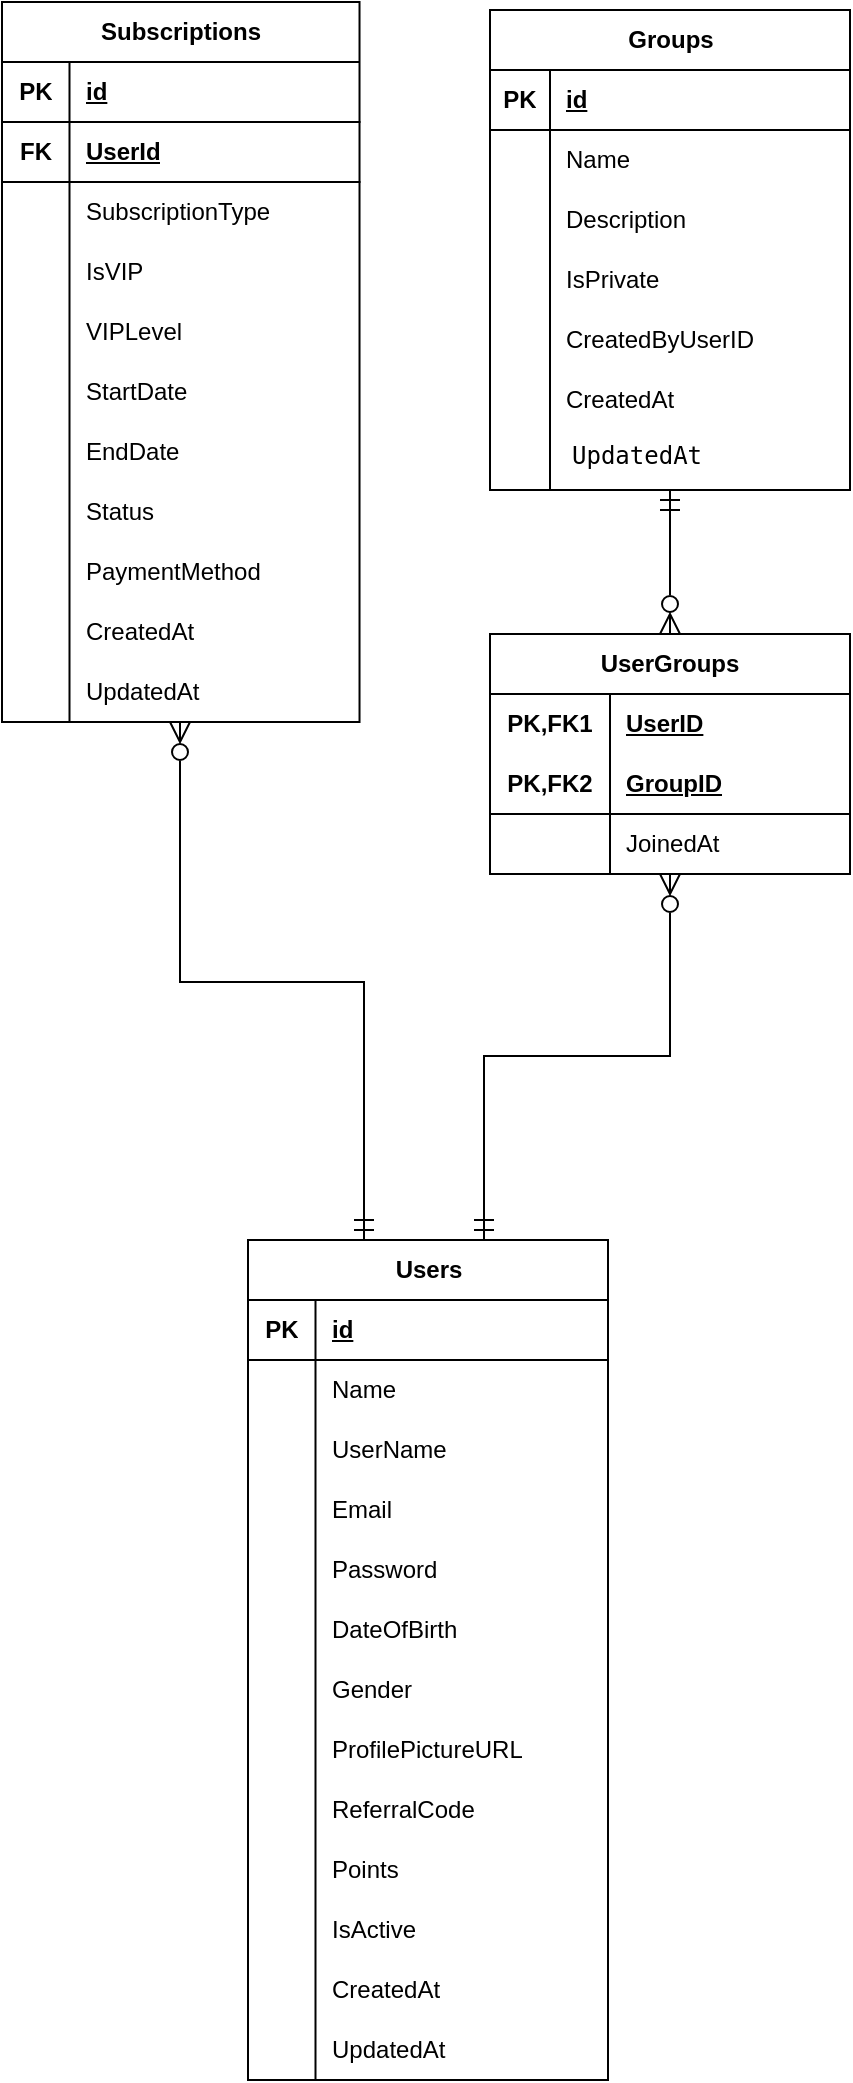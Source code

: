 <mxfile version="26.0.3">
  <diagram name="Página-1" id="V-b4yuuRr3QizdL4ovp2">
    <mxGraphModel dx="3740" dy="2510" grid="0" gridSize="10" guides="1" tooltips="1" connect="1" arrows="1" fold="1" page="0" pageScale="1" pageWidth="827" pageHeight="1169" math="0" shadow="0">
      <root>
        <mxCell id="0" />
        <mxCell id="1" parent="0" />
        <mxCell id="1EJ49BstGtNnwhhAlAts-114" style="edgeStyle=orthogonalEdgeStyle;rounded=0;orthogonalLoop=1;jettySize=auto;html=1;fontSize=12;startSize=8;endSize=8;endArrow=ERzeroToMany;endFill=0;startArrow=ERmandOne;startFill=0;" edge="1" parent="1" source="1EJ49BstGtNnwhhAlAts-1" target="1EJ49BstGtNnwhhAlAts-42">
          <mxGeometry relative="1" as="geometry">
            <Array as="points">
              <mxPoint x="-352" y="-533" />
              <mxPoint x="-444" y="-533" />
            </Array>
          </mxGeometry>
        </mxCell>
        <mxCell id="1EJ49BstGtNnwhhAlAts-1" value="Users" style="shape=table;startSize=30;container=1;collapsible=1;childLayout=tableLayout;fixedRows=1;rowLines=0;fontStyle=1;align=center;resizeLast=1;html=1;" vertex="1" parent="1">
          <mxGeometry x="-410" y="-404" width="180" height="420" as="geometry" />
        </mxCell>
        <mxCell id="1EJ49BstGtNnwhhAlAts-2" value="" style="shape=tableRow;horizontal=0;startSize=0;swimlaneHead=0;swimlaneBody=0;fillColor=none;collapsible=0;dropTarget=0;points=[[0,0.5],[1,0.5]];portConstraint=eastwest;top=0;left=0;right=0;bottom=1;" vertex="1" parent="1EJ49BstGtNnwhhAlAts-1">
          <mxGeometry y="30" width="180" height="30" as="geometry" />
        </mxCell>
        <mxCell id="1EJ49BstGtNnwhhAlAts-3" value="PK" style="shape=partialRectangle;connectable=0;fillColor=none;top=0;left=0;bottom=0;right=0;fontStyle=1;overflow=hidden;whiteSpace=wrap;html=1;" vertex="1" parent="1EJ49BstGtNnwhhAlAts-2">
          <mxGeometry width="33.75" height="30" as="geometry">
            <mxRectangle width="33.75" height="30" as="alternateBounds" />
          </mxGeometry>
        </mxCell>
        <mxCell id="1EJ49BstGtNnwhhAlAts-4" value="id" style="shape=partialRectangle;connectable=0;fillColor=none;top=0;left=0;bottom=0;right=0;align=left;spacingLeft=6;fontStyle=5;overflow=hidden;whiteSpace=wrap;html=1;" vertex="1" parent="1EJ49BstGtNnwhhAlAts-2">
          <mxGeometry x="33.75" width="146.25" height="30" as="geometry">
            <mxRectangle width="146.25" height="30" as="alternateBounds" />
          </mxGeometry>
        </mxCell>
        <mxCell id="1EJ49BstGtNnwhhAlAts-5" value="" style="shape=tableRow;horizontal=0;startSize=0;swimlaneHead=0;swimlaneBody=0;fillColor=none;collapsible=0;dropTarget=0;points=[[0,0.5],[1,0.5]];portConstraint=eastwest;top=0;left=0;right=0;bottom=0;" vertex="1" parent="1EJ49BstGtNnwhhAlAts-1">
          <mxGeometry y="60" width="180" height="30" as="geometry" />
        </mxCell>
        <mxCell id="1EJ49BstGtNnwhhAlAts-6" value="" style="shape=partialRectangle;connectable=0;fillColor=none;top=0;left=0;bottom=0;right=0;editable=1;overflow=hidden;whiteSpace=wrap;html=1;" vertex="1" parent="1EJ49BstGtNnwhhAlAts-5">
          <mxGeometry width="33.75" height="30" as="geometry">
            <mxRectangle width="33.75" height="30" as="alternateBounds" />
          </mxGeometry>
        </mxCell>
        <mxCell id="1EJ49BstGtNnwhhAlAts-7" value="Name" style="shape=partialRectangle;connectable=0;fillColor=none;top=0;left=0;bottom=0;right=0;align=left;spacingLeft=6;overflow=hidden;whiteSpace=wrap;html=1;" vertex="1" parent="1EJ49BstGtNnwhhAlAts-5">
          <mxGeometry x="33.75" width="146.25" height="30" as="geometry">
            <mxRectangle width="146.25" height="30" as="alternateBounds" />
          </mxGeometry>
        </mxCell>
        <mxCell id="1EJ49BstGtNnwhhAlAts-8" value="" style="shape=tableRow;horizontal=0;startSize=0;swimlaneHead=0;swimlaneBody=0;fillColor=none;collapsible=0;dropTarget=0;points=[[0,0.5],[1,0.5]];portConstraint=eastwest;top=0;left=0;right=0;bottom=0;" vertex="1" parent="1EJ49BstGtNnwhhAlAts-1">
          <mxGeometry y="90" width="180" height="30" as="geometry" />
        </mxCell>
        <mxCell id="1EJ49BstGtNnwhhAlAts-9" value="" style="shape=partialRectangle;connectable=0;fillColor=none;top=0;left=0;bottom=0;right=0;editable=1;overflow=hidden;whiteSpace=wrap;html=1;" vertex="1" parent="1EJ49BstGtNnwhhAlAts-8">
          <mxGeometry width="33.75" height="30" as="geometry">
            <mxRectangle width="33.75" height="30" as="alternateBounds" />
          </mxGeometry>
        </mxCell>
        <mxCell id="1EJ49BstGtNnwhhAlAts-10" value="UserName" style="shape=partialRectangle;connectable=0;fillColor=none;top=0;left=0;bottom=0;right=0;align=left;spacingLeft=6;overflow=hidden;whiteSpace=wrap;html=1;" vertex="1" parent="1EJ49BstGtNnwhhAlAts-8">
          <mxGeometry x="33.75" width="146.25" height="30" as="geometry">
            <mxRectangle width="146.25" height="30" as="alternateBounds" />
          </mxGeometry>
        </mxCell>
        <mxCell id="1EJ49BstGtNnwhhAlAts-11" value="" style="shape=tableRow;horizontal=0;startSize=0;swimlaneHead=0;swimlaneBody=0;fillColor=none;collapsible=0;dropTarget=0;points=[[0,0.5],[1,0.5]];portConstraint=eastwest;top=0;left=0;right=0;bottom=0;" vertex="1" parent="1EJ49BstGtNnwhhAlAts-1">
          <mxGeometry y="120" width="180" height="30" as="geometry" />
        </mxCell>
        <mxCell id="1EJ49BstGtNnwhhAlAts-12" value="" style="shape=partialRectangle;connectable=0;fillColor=none;top=0;left=0;bottom=0;right=0;editable=1;overflow=hidden;whiteSpace=wrap;html=1;" vertex="1" parent="1EJ49BstGtNnwhhAlAts-11">
          <mxGeometry width="33.75" height="30" as="geometry">
            <mxRectangle width="33.75" height="30" as="alternateBounds" />
          </mxGeometry>
        </mxCell>
        <mxCell id="1EJ49BstGtNnwhhAlAts-13" value="Email" style="shape=partialRectangle;connectable=0;fillColor=none;top=0;left=0;bottom=0;right=0;align=left;spacingLeft=6;overflow=hidden;whiteSpace=wrap;html=1;" vertex="1" parent="1EJ49BstGtNnwhhAlAts-11">
          <mxGeometry x="33.75" width="146.25" height="30" as="geometry">
            <mxRectangle width="146.25" height="30" as="alternateBounds" />
          </mxGeometry>
        </mxCell>
        <mxCell id="1EJ49BstGtNnwhhAlAts-14" value="" style="shape=tableRow;horizontal=0;startSize=0;swimlaneHead=0;swimlaneBody=0;fillColor=none;collapsible=0;dropTarget=0;points=[[0,0.5],[1,0.5]];portConstraint=eastwest;top=0;left=0;right=0;bottom=0;" vertex="1" parent="1EJ49BstGtNnwhhAlAts-1">
          <mxGeometry y="150" width="180" height="30" as="geometry" />
        </mxCell>
        <mxCell id="1EJ49BstGtNnwhhAlAts-15" value="" style="shape=partialRectangle;connectable=0;fillColor=none;top=0;left=0;bottom=0;right=0;editable=1;overflow=hidden;whiteSpace=wrap;html=1;" vertex="1" parent="1EJ49BstGtNnwhhAlAts-14">
          <mxGeometry width="33.75" height="30" as="geometry">
            <mxRectangle width="33.75" height="30" as="alternateBounds" />
          </mxGeometry>
        </mxCell>
        <mxCell id="1EJ49BstGtNnwhhAlAts-16" value="Password" style="shape=partialRectangle;connectable=0;fillColor=none;top=0;left=0;bottom=0;right=0;align=left;spacingLeft=6;overflow=hidden;whiteSpace=wrap;html=1;" vertex="1" parent="1EJ49BstGtNnwhhAlAts-14">
          <mxGeometry x="33.75" width="146.25" height="30" as="geometry">
            <mxRectangle width="146.25" height="30" as="alternateBounds" />
          </mxGeometry>
        </mxCell>
        <mxCell id="1EJ49BstGtNnwhhAlAts-17" value="" style="shape=tableRow;horizontal=0;startSize=0;swimlaneHead=0;swimlaneBody=0;fillColor=none;collapsible=0;dropTarget=0;points=[[0,0.5],[1,0.5]];portConstraint=eastwest;top=0;left=0;right=0;bottom=0;" vertex="1" parent="1EJ49BstGtNnwhhAlAts-1">
          <mxGeometry y="180" width="180" height="30" as="geometry" />
        </mxCell>
        <mxCell id="1EJ49BstGtNnwhhAlAts-18" value="" style="shape=partialRectangle;connectable=0;fillColor=none;top=0;left=0;bottom=0;right=0;editable=1;overflow=hidden;whiteSpace=wrap;html=1;" vertex="1" parent="1EJ49BstGtNnwhhAlAts-17">
          <mxGeometry width="33.75" height="30" as="geometry">
            <mxRectangle width="33.75" height="30" as="alternateBounds" />
          </mxGeometry>
        </mxCell>
        <mxCell id="1EJ49BstGtNnwhhAlAts-19" value="DateOfBirth" style="shape=partialRectangle;connectable=0;fillColor=none;top=0;left=0;bottom=0;right=0;align=left;spacingLeft=6;overflow=hidden;whiteSpace=wrap;html=1;" vertex="1" parent="1EJ49BstGtNnwhhAlAts-17">
          <mxGeometry x="33.75" width="146.25" height="30" as="geometry">
            <mxRectangle width="146.25" height="30" as="alternateBounds" />
          </mxGeometry>
        </mxCell>
        <mxCell id="1EJ49BstGtNnwhhAlAts-20" value="" style="shape=tableRow;horizontal=0;startSize=0;swimlaneHead=0;swimlaneBody=0;fillColor=none;collapsible=0;dropTarget=0;points=[[0,0.5],[1,0.5]];portConstraint=eastwest;top=0;left=0;right=0;bottom=0;" vertex="1" parent="1EJ49BstGtNnwhhAlAts-1">
          <mxGeometry y="210" width="180" height="30" as="geometry" />
        </mxCell>
        <mxCell id="1EJ49BstGtNnwhhAlAts-21" value="" style="shape=partialRectangle;connectable=0;fillColor=none;top=0;left=0;bottom=0;right=0;editable=1;overflow=hidden;whiteSpace=wrap;html=1;" vertex="1" parent="1EJ49BstGtNnwhhAlAts-20">
          <mxGeometry width="33.75" height="30" as="geometry">
            <mxRectangle width="33.75" height="30" as="alternateBounds" />
          </mxGeometry>
        </mxCell>
        <mxCell id="1EJ49BstGtNnwhhAlAts-22" value="Gender" style="shape=partialRectangle;connectable=0;fillColor=none;top=0;left=0;bottom=0;right=0;align=left;spacingLeft=6;overflow=hidden;whiteSpace=wrap;html=1;" vertex="1" parent="1EJ49BstGtNnwhhAlAts-20">
          <mxGeometry x="33.75" width="146.25" height="30" as="geometry">
            <mxRectangle width="146.25" height="30" as="alternateBounds" />
          </mxGeometry>
        </mxCell>
        <mxCell id="1EJ49BstGtNnwhhAlAts-23" value="" style="shape=tableRow;horizontal=0;startSize=0;swimlaneHead=0;swimlaneBody=0;fillColor=none;collapsible=0;dropTarget=0;points=[[0,0.5],[1,0.5]];portConstraint=eastwest;top=0;left=0;right=0;bottom=0;" vertex="1" parent="1EJ49BstGtNnwhhAlAts-1">
          <mxGeometry y="240" width="180" height="30" as="geometry" />
        </mxCell>
        <mxCell id="1EJ49BstGtNnwhhAlAts-24" value="" style="shape=partialRectangle;connectable=0;fillColor=none;top=0;left=0;bottom=0;right=0;editable=1;overflow=hidden;whiteSpace=wrap;html=1;" vertex="1" parent="1EJ49BstGtNnwhhAlAts-23">
          <mxGeometry width="33.75" height="30" as="geometry">
            <mxRectangle width="33.75" height="30" as="alternateBounds" />
          </mxGeometry>
        </mxCell>
        <mxCell id="1EJ49BstGtNnwhhAlAts-25" value="ProfilePictureURL" style="shape=partialRectangle;connectable=0;fillColor=none;top=0;left=0;bottom=0;right=0;align=left;spacingLeft=6;overflow=hidden;whiteSpace=wrap;html=1;" vertex="1" parent="1EJ49BstGtNnwhhAlAts-23">
          <mxGeometry x="33.75" width="146.25" height="30" as="geometry">
            <mxRectangle width="146.25" height="30" as="alternateBounds" />
          </mxGeometry>
        </mxCell>
        <mxCell id="1EJ49BstGtNnwhhAlAts-26" value="" style="shape=tableRow;horizontal=0;startSize=0;swimlaneHead=0;swimlaneBody=0;fillColor=none;collapsible=0;dropTarget=0;points=[[0,0.5],[1,0.5]];portConstraint=eastwest;top=0;left=0;right=0;bottom=0;" vertex="1" parent="1EJ49BstGtNnwhhAlAts-1">
          <mxGeometry y="270" width="180" height="30" as="geometry" />
        </mxCell>
        <mxCell id="1EJ49BstGtNnwhhAlAts-27" value="" style="shape=partialRectangle;connectable=0;fillColor=none;top=0;left=0;bottom=0;right=0;editable=1;overflow=hidden;whiteSpace=wrap;html=1;" vertex="1" parent="1EJ49BstGtNnwhhAlAts-26">
          <mxGeometry width="33.75" height="30" as="geometry">
            <mxRectangle width="33.75" height="30" as="alternateBounds" />
          </mxGeometry>
        </mxCell>
        <mxCell id="1EJ49BstGtNnwhhAlAts-28" value="ReferralCode" style="shape=partialRectangle;connectable=0;fillColor=none;top=0;left=0;bottom=0;right=0;align=left;spacingLeft=6;overflow=hidden;whiteSpace=wrap;html=1;" vertex="1" parent="1EJ49BstGtNnwhhAlAts-26">
          <mxGeometry x="33.75" width="146.25" height="30" as="geometry">
            <mxRectangle width="146.25" height="30" as="alternateBounds" />
          </mxGeometry>
        </mxCell>
        <mxCell id="1EJ49BstGtNnwhhAlAts-29" value="" style="shape=tableRow;horizontal=0;startSize=0;swimlaneHead=0;swimlaneBody=0;fillColor=none;collapsible=0;dropTarget=0;points=[[0,0.5],[1,0.5]];portConstraint=eastwest;top=0;left=0;right=0;bottom=0;" vertex="1" parent="1EJ49BstGtNnwhhAlAts-1">
          <mxGeometry y="300" width="180" height="30" as="geometry" />
        </mxCell>
        <mxCell id="1EJ49BstGtNnwhhAlAts-30" value="" style="shape=partialRectangle;connectable=0;fillColor=none;top=0;left=0;bottom=0;right=0;editable=1;overflow=hidden;whiteSpace=wrap;html=1;" vertex="1" parent="1EJ49BstGtNnwhhAlAts-29">
          <mxGeometry width="33.75" height="30" as="geometry">
            <mxRectangle width="33.75" height="30" as="alternateBounds" />
          </mxGeometry>
        </mxCell>
        <mxCell id="1EJ49BstGtNnwhhAlAts-31" value="Points" style="shape=partialRectangle;connectable=0;fillColor=none;top=0;left=0;bottom=0;right=0;align=left;spacingLeft=6;overflow=hidden;whiteSpace=wrap;html=1;" vertex="1" parent="1EJ49BstGtNnwhhAlAts-29">
          <mxGeometry x="33.75" width="146.25" height="30" as="geometry">
            <mxRectangle width="146.25" height="30" as="alternateBounds" />
          </mxGeometry>
        </mxCell>
        <mxCell id="1EJ49BstGtNnwhhAlAts-32" value="" style="shape=tableRow;horizontal=0;startSize=0;swimlaneHead=0;swimlaneBody=0;fillColor=none;collapsible=0;dropTarget=0;points=[[0,0.5],[1,0.5]];portConstraint=eastwest;top=0;left=0;right=0;bottom=0;" vertex="1" parent="1EJ49BstGtNnwhhAlAts-1">
          <mxGeometry y="330" width="180" height="30" as="geometry" />
        </mxCell>
        <mxCell id="1EJ49BstGtNnwhhAlAts-33" value="" style="shape=partialRectangle;connectable=0;fillColor=none;top=0;left=0;bottom=0;right=0;editable=1;overflow=hidden;whiteSpace=wrap;html=1;" vertex="1" parent="1EJ49BstGtNnwhhAlAts-32">
          <mxGeometry width="33.75" height="30" as="geometry">
            <mxRectangle width="33.75" height="30" as="alternateBounds" />
          </mxGeometry>
        </mxCell>
        <mxCell id="1EJ49BstGtNnwhhAlAts-34" value="IsActive" style="shape=partialRectangle;connectable=0;fillColor=none;top=0;left=0;bottom=0;right=0;align=left;spacingLeft=6;overflow=hidden;whiteSpace=wrap;html=1;" vertex="1" parent="1EJ49BstGtNnwhhAlAts-32">
          <mxGeometry x="33.75" width="146.25" height="30" as="geometry">
            <mxRectangle width="146.25" height="30" as="alternateBounds" />
          </mxGeometry>
        </mxCell>
        <mxCell id="1EJ49BstGtNnwhhAlAts-35" value="" style="shape=tableRow;horizontal=0;startSize=0;swimlaneHead=0;swimlaneBody=0;fillColor=none;collapsible=0;dropTarget=0;points=[[0,0.5],[1,0.5]];portConstraint=eastwest;top=0;left=0;right=0;bottom=0;" vertex="1" parent="1EJ49BstGtNnwhhAlAts-1">
          <mxGeometry y="360" width="180" height="30" as="geometry" />
        </mxCell>
        <mxCell id="1EJ49BstGtNnwhhAlAts-36" value="" style="shape=partialRectangle;connectable=0;fillColor=none;top=0;left=0;bottom=0;right=0;editable=1;overflow=hidden;whiteSpace=wrap;html=1;" vertex="1" parent="1EJ49BstGtNnwhhAlAts-35">
          <mxGeometry width="33.75" height="30" as="geometry">
            <mxRectangle width="33.75" height="30" as="alternateBounds" />
          </mxGeometry>
        </mxCell>
        <mxCell id="1EJ49BstGtNnwhhAlAts-37" value="CreatedAt" style="shape=partialRectangle;connectable=0;fillColor=none;top=0;left=0;bottom=0;right=0;align=left;spacingLeft=6;overflow=hidden;whiteSpace=wrap;html=1;" vertex="1" parent="1EJ49BstGtNnwhhAlAts-35">
          <mxGeometry x="33.75" width="146.25" height="30" as="geometry">
            <mxRectangle width="146.25" height="30" as="alternateBounds" />
          </mxGeometry>
        </mxCell>
        <mxCell id="1EJ49BstGtNnwhhAlAts-38" value="" style="shape=tableRow;horizontal=0;startSize=0;swimlaneHead=0;swimlaneBody=0;fillColor=none;collapsible=0;dropTarget=0;points=[[0,0.5],[1,0.5]];portConstraint=eastwest;top=0;left=0;right=0;bottom=0;" vertex="1" parent="1EJ49BstGtNnwhhAlAts-1">
          <mxGeometry y="390" width="180" height="30" as="geometry" />
        </mxCell>
        <mxCell id="1EJ49BstGtNnwhhAlAts-39" value="" style="shape=partialRectangle;connectable=0;fillColor=none;top=0;left=0;bottom=0;right=0;editable=1;overflow=hidden;whiteSpace=wrap;html=1;" vertex="1" parent="1EJ49BstGtNnwhhAlAts-38">
          <mxGeometry width="33.75" height="30" as="geometry">
            <mxRectangle width="33.75" height="30" as="alternateBounds" />
          </mxGeometry>
        </mxCell>
        <mxCell id="1EJ49BstGtNnwhhAlAts-40" value="UpdatedAt" style="shape=partialRectangle;connectable=0;fillColor=none;top=0;left=0;bottom=0;right=0;align=left;spacingLeft=6;overflow=hidden;whiteSpace=wrap;html=1;" vertex="1" parent="1EJ49BstGtNnwhhAlAts-38">
          <mxGeometry x="33.75" width="146.25" height="30" as="geometry">
            <mxRectangle width="146.25" height="30" as="alternateBounds" />
          </mxGeometry>
        </mxCell>
        <mxCell id="1EJ49BstGtNnwhhAlAts-42" value="Subscriptions " style="shape=table;startSize=30;container=1;collapsible=1;childLayout=tableLayout;fixedRows=1;rowLines=0;fontStyle=1;align=center;resizeLast=1;html=1;" vertex="1" parent="1">
          <mxGeometry x="-533" y="-1023" width="178.759" height="360" as="geometry" />
        </mxCell>
        <mxCell id="1EJ49BstGtNnwhhAlAts-43" value="" style="shape=tableRow;horizontal=0;startSize=0;swimlaneHead=0;swimlaneBody=0;fillColor=none;collapsible=0;dropTarget=0;points=[[0,0.5],[1,0.5]];portConstraint=eastwest;top=0;left=0;right=0;bottom=1;" vertex="1" parent="1EJ49BstGtNnwhhAlAts-42">
          <mxGeometry y="30" width="178.759" height="30" as="geometry" />
        </mxCell>
        <mxCell id="1EJ49BstGtNnwhhAlAts-44" value="PK" style="shape=partialRectangle;connectable=0;fillColor=none;top=0;left=0;bottom=0;right=0;fontStyle=1;overflow=hidden;whiteSpace=wrap;html=1;" vertex="1" parent="1EJ49BstGtNnwhhAlAts-43">
          <mxGeometry width="33.75" height="30" as="geometry">
            <mxRectangle width="33.75" height="30" as="alternateBounds" />
          </mxGeometry>
        </mxCell>
        <mxCell id="1EJ49BstGtNnwhhAlAts-45" value="id" style="shape=partialRectangle;connectable=0;fillColor=none;top=0;left=0;bottom=0;right=0;align=left;spacingLeft=6;fontStyle=5;overflow=hidden;whiteSpace=wrap;html=1;" vertex="1" parent="1EJ49BstGtNnwhhAlAts-43">
          <mxGeometry x="33.75" width="145.009" height="30" as="geometry">
            <mxRectangle width="145.009" height="30" as="alternateBounds" />
          </mxGeometry>
        </mxCell>
        <mxCell id="1EJ49BstGtNnwhhAlAts-82" value="" style="shape=tableRow;horizontal=0;startSize=0;swimlaneHead=0;swimlaneBody=0;fillColor=none;collapsible=0;dropTarget=0;points=[[0,0.5],[1,0.5]];portConstraint=eastwest;top=0;left=0;right=0;bottom=1;" vertex="1" parent="1EJ49BstGtNnwhhAlAts-42">
          <mxGeometry y="60" width="178.759" height="30" as="geometry" />
        </mxCell>
        <mxCell id="1EJ49BstGtNnwhhAlAts-83" value="FK" style="shape=partialRectangle;connectable=0;fillColor=none;top=0;left=0;bottom=0;right=0;fontStyle=1;overflow=hidden;whiteSpace=wrap;html=1;" vertex="1" parent="1EJ49BstGtNnwhhAlAts-82">
          <mxGeometry width="33.75" height="30" as="geometry">
            <mxRectangle width="33.75" height="30" as="alternateBounds" />
          </mxGeometry>
        </mxCell>
        <mxCell id="1EJ49BstGtNnwhhAlAts-84" value="UserId" style="shape=partialRectangle;connectable=0;fillColor=none;top=0;left=0;bottom=0;right=0;align=left;spacingLeft=6;fontStyle=5;overflow=hidden;whiteSpace=wrap;html=1;" vertex="1" parent="1EJ49BstGtNnwhhAlAts-82">
          <mxGeometry x="33.75" width="145.009" height="30" as="geometry">
            <mxRectangle width="145.009" height="30" as="alternateBounds" />
          </mxGeometry>
        </mxCell>
        <mxCell id="1EJ49BstGtNnwhhAlAts-46" value="" style="shape=tableRow;horizontal=0;startSize=0;swimlaneHead=0;swimlaneBody=0;fillColor=none;collapsible=0;dropTarget=0;points=[[0,0.5],[1,0.5]];portConstraint=eastwest;top=0;left=0;right=0;bottom=0;" vertex="1" parent="1EJ49BstGtNnwhhAlAts-42">
          <mxGeometry y="90" width="178.759" height="30" as="geometry" />
        </mxCell>
        <mxCell id="1EJ49BstGtNnwhhAlAts-47" value="" style="shape=partialRectangle;connectable=0;fillColor=none;top=0;left=0;bottom=0;right=0;editable=1;overflow=hidden;whiteSpace=wrap;html=1;" vertex="1" parent="1EJ49BstGtNnwhhAlAts-46">
          <mxGeometry width="33.75" height="30" as="geometry">
            <mxRectangle width="33.75" height="30" as="alternateBounds" />
          </mxGeometry>
        </mxCell>
        <mxCell id="1EJ49BstGtNnwhhAlAts-48" value="SubscriptionType" style="shape=partialRectangle;connectable=0;fillColor=none;top=0;left=0;bottom=0;right=0;align=left;spacingLeft=6;overflow=hidden;whiteSpace=wrap;html=1;" vertex="1" parent="1EJ49BstGtNnwhhAlAts-46">
          <mxGeometry x="33.75" width="145.009" height="30" as="geometry">
            <mxRectangle width="145.009" height="30" as="alternateBounds" />
          </mxGeometry>
        </mxCell>
        <mxCell id="1EJ49BstGtNnwhhAlAts-116" value="" style="shape=tableRow;horizontal=0;startSize=0;swimlaneHead=0;swimlaneBody=0;fillColor=none;collapsible=0;dropTarget=0;points=[[0,0.5],[1,0.5]];portConstraint=eastwest;top=0;left=0;right=0;bottom=0;" vertex="1" parent="1EJ49BstGtNnwhhAlAts-42">
          <mxGeometry y="120" width="178.759" height="30" as="geometry" />
        </mxCell>
        <mxCell id="1EJ49BstGtNnwhhAlAts-117" value="" style="shape=partialRectangle;connectable=0;fillColor=none;top=0;left=0;bottom=0;right=0;editable=1;overflow=hidden;whiteSpace=wrap;html=1;" vertex="1" parent="1EJ49BstGtNnwhhAlAts-116">
          <mxGeometry width="33.75" height="30" as="geometry">
            <mxRectangle width="33.75" height="30" as="alternateBounds" />
          </mxGeometry>
        </mxCell>
        <mxCell id="1EJ49BstGtNnwhhAlAts-118" value="IsVIP" style="shape=partialRectangle;connectable=0;fillColor=none;top=0;left=0;bottom=0;right=0;align=left;spacingLeft=6;overflow=hidden;whiteSpace=wrap;html=1;" vertex="1" parent="1EJ49BstGtNnwhhAlAts-116">
          <mxGeometry x="33.75" width="145.009" height="30" as="geometry">
            <mxRectangle width="145.009" height="30" as="alternateBounds" />
          </mxGeometry>
        </mxCell>
        <mxCell id="1EJ49BstGtNnwhhAlAts-119" value="" style="shape=tableRow;horizontal=0;startSize=0;swimlaneHead=0;swimlaneBody=0;fillColor=none;collapsible=0;dropTarget=0;points=[[0,0.5],[1,0.5]];portConstraint=eastwest;top=0;left=0;right=0;bottom=0;" vertex="1" parent="1EJ49BstGtNnwhhAlAts-42">
          <mxGeometry y="150" width="178.759" height="30" as="geometry" />
        </mxCell>
        <mxCell id="1EJ49BstGtNnwhhAlAts-120" value="" style="shape=partialRectangle;connectable=0;fillColor=none;top=0;left=0;bottom=0;right=0;editable=1;overflow=hidden;whiteSpace=wrap;html=1;" vertex="1" parent="1EJ49BstGtNnwhhAlAts-119">
          <mxGeometry width="33.75" height="30" as="geometry">
            <mxRectangle width="33.75" height="30" as="alternateBounds" />
          </mxGeometry>
        </mxCell>
        <mxCell id="1EJ49BstGtNnwhhAlAts-121" value="VIPLevel" style="shape=partialRectangle;connectable=0;fillColor=none;top=0;left=0;bottom=0;right=0;align=left;spacingLeft=6;overflow=hidden;whiteSpace=wrap;html=1;" vertex="1" parent="1EJ49BstGtNnwhhAlAts-119">
          <mxGeometry x="33.75" width="145.009" height="30" as="geometry">
            <mxRectangle width="145.009" height="30" as="alternateBounds" />
          </mxGeometry>
        </mxCell>
        <mxCell id="1EJ49BstGtNnwhhAlAts-49" value="" style="shape=tableRow;horizontal=0;startSize=0;swimlaneHead=0;swimlaneBody=0;fillColor=none;collapsible=0;dropTarget=0;points=[[0,0.5],[1,0.5]];portConstraint=eastwest;top=0;left=0;right=0;bottom=0;" vertex="1" parent="1EJ49BstGtNnwhhAlAts-42">
          <mxGeometry y="180" width="178.759" height="30" as="geometry" />
        </mxCell>
        <mxCell id="1EJ49BstGtNnwhhAlAts-50" value="" style="shape=partialRectangle;connectable=0;fillColor=none;top=0;left=0;bottom=0;right=0;editable=1;overflow=hidden;whiteSpace=wrap;html=1;" vertex="1" parent="1EJ49BstGtNnwhhAlAts-49">
          <mxGeometry width="33.75" height="30" as="geometry">
            <mxRectangle width="33.75" height="30" as="alternateBounds" />
          </mxGeometry>
        </mxCell>
        <mxCell id="1EJ49BstGtNnwhhAlAts-51" value="StartDate" style="shape=partialRectangle;connectable=0;fillColor=none;top=0;left=0;bottom=0;right=0;align=left;spacingLeft=6;overflow=hidden;whiteSpace=wrap;html=1;" vertex="1" parent="1EJ49BstGtNnwhhAlAts-49">
          <mxGeometry x="33.75" width="145.009" height="30" as="geometry">
            <mxRectangle width="145.009" height="30" as="alternateBounds" />
          </mxGeometry>
        </mxCell>
        <mxCell id="1EJ49BstGtNnwhhAlAts-52" value="" style="shape=tableRow;horizontal=0;startSize=0;swimlaneHead=0;swimlaneBody=0;fillColor=none;collapsible=0;dropTarget=0;points=[[0,0.5],[1,0.5]];portConstraint=eastwest;top=0;left=0;right=0;bottom=0;" vertex="1" parent="1EJ49BstGtNnwhhAlAts-42">
          <mxGeometry y="210" width="178.759" height="30" as="geometry" />
        </mxCell>
        <mxCell id="1EJ49BstGtNnwhhAlAts-53" value="" style="shape=partialRectangle;connectable=0;fillColor=none;top=0;left=0;bottom=0;right=0;editable=1;overflow=hidden;whiteSpace=wrap;html=1;" vertex="1" parent="1EJ49BstGtNnwhhAlAts-52">
          <mxGeometry width="33.75" height="30" as="geometry">
            <mxRectangle width="33.75" height="30" as="alternateBounds" />
          </mxGeometry>
        </mxCell>
        <mxCell id="1EJ49BstGtNnwhhAlAts-54" value="EndDate" style="shape=partialRectangle;connectable=0;fillColor=none;top=0;left=0;bottom=0;right=0;align=left;spacingLeft=6;overflow=hidden;whiteSpace=wrap;html=1;" vertex="1" parent="1EJ49BstGtNnwhhAlAts-52">
          <mxGeometry x="33.75" width="145.009" height="30" as="geometry">
            <mxRectangle width="145.009" height="30" as="alternateBounds" />
          </mxGeometry>
        </mxCell>
        <mxCell id="1EJ49BstGtNnwhhAlAts-55" value="" style="shape=tableRow;horizontal=0;startSize=0;swimlaneHead=0;swimlaneBody=0;fillColor=none;collapsible=0;dropTarget=0;points=[[0,0.5],[1,0.5]];portConstraint=eastwest;top=0;left=0;right=0;bottom=0;" vertex="1" parent="1EJ49BstGtNnwhhAlAts-42">
          <mxGeometry y="240" width="178.759" height="30" as="geometry" />
        </mxCell>
        <mxCell id="1EJ49BstGtNnwhhAlAts-56" value="" style="shape=partialRectangle;connectable=0;fillColor=none;top=0;left=0;bottom=0;right=0;editable=1;overflow=hidden;whiteSpace=wrap;html=1;" vertex="1" parent="1EJ49BstGtNnwhhAlAts-55">
          <mxGeometry width="33.75" height="30" as="geometry">
            <mxRectangle width="33.75" height="30" as="alternateBounds" />
          </mxGeometry>
        </mxCell>
        <mxCell id="1EJ49BstGtNnwhhAlAts-57" value="Status" style="shape=partialRectangle;connectable=0;fillColor=none;top=0;left=0;bottom=0;right=0;align=left;spacingLeft=6;overflow=hidden;whiteSpace=wrap;html=1;" vertex="1" parent="1EJ49BstGtNnwhhAlAts-55">
          <mxGeometry x="33.75" width="145.009" height="30" as="geometry">
            <mxRectangle width="145.009" height="30" as="alternateBounds" />
          </mxGeometry>
        </mxCell>
        <mxCell id="1EJ49BstGtNnwhhAlAts-58" value="" style="shape=tableRow;horizontal=0;startSize=0;swimlaneHead=0;swimlaneBody=0;fillColor=none;collapsible=0;dropTarget=0;points=[[0,0.5],[1,0.5]];portConstraint=eastwest;top=0;left=0;right=0;bottom=0;" vertex="1" parent="1EJ49BstGtNnwhhAlAts-42">
          <mxGeometry y="270" width="178.759" height="30" as="geometry" />
        </mxCell>
        <mxCell id="1EJ49BstGtNnwhhAlAts-59" value="" style="shape=partialRectangle;connectable=0;fillColor=none;top=0;left=0;bottom=0;right=0;editable=1;overflow=hidden;whiteSpace=wrap;html=1;" vertex="1" parent="1EJ49BstGtNnwhhAlAts-58">
          <mxGeometry width="33.75" height="30" as="geometry">
            <mxRectangle width="33.75" height="30" as="alternateBounds" />
          </mxGeometry>
        </mxCell>
        <mxCell id="1EJ49BstGtNnwhhAlAts-60" value="PaymentMethod" style="shape=partialRectangle;connectable=0;fillColor=none;top=0;left=0;bottom=0;right=0;align=left;spacingLeft=6;overflow=hidden;whiteSpace=wrap;html=1;" vertex="1" parent="1EJ49BstGtNnwhhAlAts-58">
          <mxGeometry x="33.75" width="145.009" height="30" as="geometry">
            <mxRectangle width="145.009" height="30" as="alternateBounds" />
          </mxGeometry>
        </mxCell>
        <mxCell id="1EJ49BstGtNnwhhAlAts-61" value="" style="shape=tableRow;horizontal=0;startSize=0;swimlaneHead=0;swimlaneBody=0;fillColor=none;collapsible=0;dropTarget=0;points=[[0,0.5],[1,0.5]];portConstraint=eastwest;top=0;left=0;right=0;bottom=0;" vertex="1" parent="1EJ49BstGtNnwhhAlAts-42">
          <mxGeometry y="300" width="178.759" height="30" as="geometry" />
        </mxCell>
        <mxCell id="1EJ49BstGtNnwhhAlAts-62" value="" style="shape=partialRectangle;connectable=0;fillColor=none;top=0;left=0;bottom=0;right=0;editable=1;overflow=hidden;whiteSpace=wrap;html=1;" vertex="1" parent="1EJ49BstGtNnwhhAlAts-61">
          <mxGeometry width="33.75" height="30" as="geometry">
            <mxRectangle width="33.75" height="30" as="alternateBounds" />
          </mxGeometry>
        </mxCell>
        <mxCell id="1EJ49BstGtNnwhhAlAts-63" value="CreatedAt" style="shape=partialRectangle;connectable=0;fillColor=none;top=0;left=0;bottom=0;right=0;align=left;spacingLeft=6;overflow=hidden;whiteSpace=wrap;html=1;" vertex="1" parent="1EJ49BstGtNnwhhAlAts-61">
          <mxGeometry x="33.75" width="145.009" height="30" as="geometry">
            <mxRectangle width="145.009" height="30" as="alternateBounds" />
          </mxGeometry>
        </mxCell>
        <mxCell id="1EJ49BstGtNnwhhAlAts-64" value="" style="shape=tableRow;horizontal=0;startSize=0;swimlaneHead=0;swimlaneBody=0;fillColor=none;collapsible=0;dropTarget=0;points=[[0,0.5],[1,0.5]];portConstraint=eastwest;top=0;left=0;right=0;bottom=0;" vertex="1" parent="1EJ49BstGtNnwhhAlAts-42">
          <mxGeometry y="330" width="178.759" height="30" as="geometry" />
        </mxCell>
        <mxCell id="1EJ49BstGtNnwhhAlAts-65" value="" style="shape=partialRectangle;connectable=0;fillColor=none;top=0;left=0;bottom=0;right=0;editable=1;overflow=hidden;whiteSpace=wrap;html=1;" vertex="1" parent="1EJ49BstGtNnwhhAlAts-64">
          <mxGeometry width="33.75" height="30" as="geometry">
            <mxRectangle width="33.75" height="30" as="alternateBounds" />
          </mxGeometry>
        </mxCell>
        <mxCell id="1EJ49BstGtNnwhhAlAts-66" value="UpdatedAt" style="shape=partialRectangle;connectable=0;fillColor=none;top=0;left=0;bottom=0;right=0;align=left;spacingLeft=6;overflow=hidden;whiteSpace=wrap;html=1;" vertex="1" parent="1EJ49BstGtNnwhhAlAts-64">
          <mxGeometry x="33.75" width="145.009" height="30" as="geometry">
            <mxRectangle width="145.009" height="30" as="alternateBounds" />
          </mxGeometry>
        </mxCell>
        <mxCell id="1EJ49BstGtNnwhhAlAts-122" value="Groups" style="shape=table;startSize=30;container=1;collapsible=1;childLayout=tableLayout;fixedRows=1;rowLines=0;fontStyle=1;align=center;resizeLast=1;html=1;" vertex="1" parent="1">
          <mxGeometry x="-289" y="-1019" width="180" height="240" as="geometry" />
        </mxCell>
        <mxCell id="1EJ49BstGtNnwhhAlAts-123" value="" style="shape=tableRow;horizontal=0;startSize=0;swimlaneHead=0;swimlaneBody=0;fillColor=none;collapsible=0;dropTarget=0;points=[[0,0.5],[1,0.5]];portConstraint=eastwest;top=0;left=0;right=0;bottom=1;" vertex="1" parent="1EJ49BstGtNnwhhAlAts-122">
          <mxGeometry y="30" width="180" height="30" as="geometry" />
        </mxCell>
        <mxCell id="1EJ49BstGtNnwhhAlAts-124" value="PK" style="shape=partialRectangle;connectable=0;fillColor=none;top=0;left=0;bottom=0;right=0;fontStyle=1;overflow=hidden;whiteSpace=wrap;html=1;" vertex="1" parent="1EJ49BstGtNnwhhAlAts-123">
          <mxGeometry width="30" height="30" as="geometry">
            <mxRectangle width="30" height="30" as="alternateBounds" />
          </mxGeometry>
        </mxCell>
        <mxCell id="1EJ49BstGtNnwhhAlAts-125" value="id" style="shape=partialRectangle;connectable=0;fillColor=none;top=0;left=0;bottom=0;right=0;align=left;spacingLeft=6;fontStyle=5;overflow=hidden;whiteSpace=wrap;html=1;" vertex="1" parent="1EJ49BstGtNnwhhAlAts-123">
          <mxGeometry x="30" width="150" height="30" as="geometry">
            <mxRectangle width="150" height="30" as="alternateBounds" />
          </mxGeometry>
        </mxCell>
        <mxCell id="1EJ49BstGtNnwhhAlAts-126" value="" style="shape=tableRow;horizontal=0;startSize=0;swimlaneHead=0;swimlaneBody=0;fillColor=none;collapsible=0;dropTarget=0;points=[[0,0.5],[1,0.5]];portConstraint=eastwest;top=0;left=0;right=0;bottom=0;" vertex="1" parent="1EJ49BstGtNnwhhAlAts-122">
          <mxGeometry y="60" width="180" height="30" as="geometry" />
        </mxCell>
        <mxCell id="1EJ49BstGtNnwhhAlAts-127" value="" style="shape=partialRectangle;connectable=0;fillColor=none;top=0;left=0;bottom=0;right=0;editable=1;overflow=hidden;whiteSpace=wrap;html=1;" vertex="1" parent="1EJ49BstGtNnwhhAlAts-126">
          <mxGeometry width="30" height="30" as="geometry">
            <mxRectangle width="30" height="30" as="alternateBounds" />
          </mxGeometry>
        </mxCell>
        <mxCell id="1EJ49BstGtNnwhhAlAts-128" value="Name" style="shape=partialRectangle;connectable=0;fillColor=none;top=0;left=0;bottom=0;right=0;align=left;spacingLeft=6;overflow=hidden;whiteSpace=wrap;html=1;" vertex="1" parent="1EJ49BstGtNnwhhAlAts-126">
          <mxGeometry x="30" width="150" height="30" as="geometry">
            <mxRectangle width="150" height="30" as="alternateBounds" />
          </mxGeometry>
        </mxCell>
        <mxCell id="1EJ49BstGtNnwhhAlAts-129" value="" style="shape=tableRow;horizontal=0;startSize=0;swimlaneHead=0;swimlaneBody=0;fillColor=none;collapsible=0;dropTarget=0;points=[[0,0.5],[1,0.5]];portConstraint=eastwest;top=0;left=0;right=0;bottom=0;" vertex="1" parent="1EJ49BstGtNnwhhAlAts-122">
          <mxGeometry y="90" width="180" height="30" as="geometry" />
        </mxCell>
        <mxCell id="1EJ49BstGtNnwhhAlAts-130" value="" style="shape=partialRectangle;connectable=0;fillColor=none;top=0;left=0;bottom=0;right=0;editable=1;overflow=hidden;whiteSpace=wrap;html=1;" vertex="1" parent="1EJ49BstGtNnwhhAlAts-129">
          <mxGeometry width="30" height="30" as="geometry">
            <mxRectangle width="30" height="30" as="alternateBounds" />
          </mxGeometry>
        </mxCell>
        <mxCell id="1EJ49BstGtNnwhhAlAts-131" value="Description" style="shape=partialRectangle;connectable=0;fillColor=none;top=0;left=0;bottom=0;right=0;align=left;spacingLeft=6;overflow=hidden;whiteSpace=wrap;html=1;" vertex="1" parent="1EJ49BstGtNnwhhAlAts-129">
          <mxGeometry x="30" width="150" height="30" as="geometry">
            <mxRectangle width="150" height="30" as="alternateBounds" />
          </mxGeometry>
        </mxCell>
        <mxCell id="1EJ49BstGtNnwhhAlAts-132" value="" style="shape=tableRow;horizontal=0;startSize=0;swimlaneHead=0;swimlaneBody=0;fillColor=none;collapsible=0;dropTarget=0;points=[[0,0.5],[1,0.5]];portConstraint=eastwest;top=0;left=0;right=0;bottom=0;" vertex="1" parent="1EJ49BstGtNnwhhAlAts-122">
          <mxGeometry y="120" width="180" height="30" as="geometry" />
        </mxCell>
        <mxCell id="1EJ49BstGtNnwhhAlAts-133" value="" style="shape=partialRectangle;connectable=0;fillColor=none;top=0;left=0;bottom=0;right=0;editable=1;overflow=hidden;whiteSpace=wrap;html=1;" vertex="1" parent="1EJ49BstGtNnwhhAlAts-132">
          <mxGeometry width="30" height="30" as="geometry">
            <mxRectangle width="30" height="30" as="alternateBounds" />
          </mxGeometry>
        </mxCell>
        <mxCell id="1EJ49BstGtNnwhhAlAts-134" value="IsPrivate" style="shape=partialRectangle;connectable=0;fillColor=none;top=0;left=0;bottom=0;right=0;align=left;spacingLeft=6;overflow=hidden;whiteSpace=wrap;html=1;" vertex="1" parent="1EJ49BstGtNnwhhAlAts-132">
          <mxGeometry x="30" width="150" height="30" as="geometry">
            <mxRectangle width="150" height="30" as="alternateBounds" />
          </mxGeometry>
        </mxCell>
        <mxCell id="1EJ49BstGtNnwhhAlAts-135" value="" style="shape=tableRow;horizontal=0;startSize=0;swimlaneHead=0;swimlaneBody=0;fillColor=none;collapsible=0;dropTarget=0;points=[[0,0.5],[1,0.5]];portConstraint=eastwest;top=0;left=0;right=0;bottom=0;" vertex="1" parent="1EJ49BstGtNnwhhAlAts-122">
          <mxGeometry y="150" width="180" height="30" as="geometry" />
        </mxCell>
        <mxCell id="1EJ49BstGtNnwhhAlAts-136" value="" style="shape=partialRectangle;connectable=0;fillColor=none;top=0;left=0;bottom=0;right=0;editable=1;overflow=hidden;whiteSpace=wrap;html=1;" vertex="1" parent="1EJ49BstGtNnwhhAlAts-135">
          <mxGeometry width="30" height="30" as="geometry">
            <mxRectangle width="30" height="30" as="alternateBounds" />
          </mxGeometry>
        </mxCell>
        <mxCell id="1EJ49BstGtNnwhhAlAts-137" value="CreatedByUserID" style="shape=partialRectangle;connectable=0;fillColor=none;top=0;left=0;bottom=0;right=0;align=left;spacingLeft=6;overflow=hidden;whiteSpace=wrap;html=1;" vertex="1" parent="1EJ49BstGtNnwhhAlAts-135">
          <mxGeometry x="30" width="150" height="30" as="geometry">
            <mxRectangle width="150" height="30" as="alternateBounds" />
          </mxGeometry>
        </mxCell>
        <mxCell id="1EJ49BstGtNnwhhAlAts-138" value="" style="shape=tableRow;horizontal=0;startSize=0;swimlaneHead=0;swimlaneBody=0;fillColor=none;collapsible=0;dropTarget=0;points=[[0,0.5],[1,0.5]];portConstraint=eastwest;top=0;left=0;right=0;bottom=0;" vertex="1" parent="1EJ49BstGtNnwhhAlAts-122">
          <mxGeometry y="180" width="180" height="30" as="geometry" />
        </mxCell>
        <mxCell id="1EJ49BstGtNnwhhAlAts-139" value="" style="shape=partialRectangle;connectable=0;fillColor=none;top=0;left=0;bottom=0;right=0;editable=1;overflow=hidden;whiteSpace=wrap;html=1;" vertex="1" parent="1EJ49BstGtNnwhhAlAts-138">
          <mxGeometry width="30" height="30" as="geometry">
            <mxRectangle width="30" height="30" as="alternateBounds" />
          </mxGeometry>
        </mxCell>
        <mxCell id="1EJ49BstGtNnwhhAlAts-140" value="CreatedAt" style="shape=partialRectangle;connectable=0;fillColor=none;top=0;left=0;bottom=0;right=0;align=left;spacingLeft=6;overflow=hidden;whiteSpace=wrap;html=1;" vertex="1" parent="1EJ49BstGtNnwhhAlAts-138">
          <mxGeometry x="30" width="150" height="30" as="geometry">
            <mxRectangle width="150" height="30" as="alternateBounds" />
          </mxGeometry>
        </mxCell>
        <mxCell id="1EJ49BstGtNnwhhAlAts-141" value="" style="shape=tableRow;horizontal=0;startSize=0;swimlaneHead=0;swimlaneBody=0;fillColor=none;collapsible=0;dropTarget=0;points=[[0,0.5],[1,0.5]];portConstraint=eastwest;top=0;left=0;right=0;bottom=0;" vertex="1" parent="1EJ49BstGtNnwhhAlAts-122">
          <mxGeometry y="210" width="180" height="30" as="geometry" />
        </mxCell>
        <mxCell id="1EJ49BstGtNnwhhAlAts-142" value="" style="shape=partialRectangle;connectable=0;fillColor=none;top=0;left=0;bottom=0;right=0;editable=1;overflow=hidden;whiteSpace=wrap;html=1;" vertex="1" parent="1EJ49BstGtNnwhhAlAts-141">
          <mxGeometry width="30" height="30" as="geometry">
            <mxRectangle width="30" height="30" as="alternateBounds" />
          </mxGeometry>
        </mxCell>
        <mxCell id="1EJ49BstGtNnwhhAlAts-143" value="&lt;table&gt;&lt;tbody&gt;&lt;tr&gt;&lt;td&gt;&lt;code&gt;UpdatedAt&lt;/code&gt;&lt;/td&gt;&lt;/tr&gt;&lt;/tbody&gt;&lt;/table&gt;&lt;table&gt;&lt;tbody&gt;&lt;tr&gt;&lt;td&gt;&lt;/td&gt;&lt;/tr&gt;&lt;/tbody&gt;&lt;/table&gt;" style="shape=partialRectangle;connectable=0;fillColor=none;top=0;left=0;bottom=0;right=0;align=left;spacingLeft=6;overflow=hidden;whiteSpace=wrap;html=1;" vertex="1" parent="1EJ49BstGtNnwhhAlAts-141">
          <mxGeometry x="30" width="150" height="30" as="geometry">
            <mxRectangle width="150" height="30" as="alternateBounds" />
          </mxGeometry>
        </mxCell>
        <mxCell id="1EJ49BstGtNnwhhAlAts-157" style="edgeStyle=orthogonalEdgeStyle;rounded=0;orthogonalLoop=1;jettySize=auto;html=1;fontSize=12;startSize=8;endSize=8;endArrow=ERmandOne;endFill=0;startArrow=ERzeroToMany;startFill=0;" edge="1" parent="1" source="1EJ49BstGtNnwhhAlAts-144" target="1EJ49BstGtNnwhhAlAts-1">
          <mxGeometry relative="1" as="geometry">
            <Array as="points">
              <mxPoint x="-199" y="-496" />
              <mxPoint x="-292" y="-496" />
            </Array>
          </mxGeometry>
        </mxCell>
        <mxCell id="1EJ49BstGtNnwhhAlAts-158" style="edgeStyle=orthogonalEdgeStyle;rounded=0;orthogonalLoop=1;jettySize=auto;html=1;fontSize=12;startSize=8;endSize=8;endArrow=ERmandOne;endFill=0;startArrow=ERzeroToMany;startFill=0;" edge="1" parent="1" source="1EJ49BstGtNnwhhAlAts-144" target="1EJ49BstGtNnwhhAlAts-122">
          <mxGeometry relative="1" as="geometry" />
        </mxCell>
        <mxCell id="1EJ49BstGtNnwhhAlAts-144" value="UserGroups" style="shape=table;startSize=30;container=1;collapsible=1;childLayout=tableLayout;fixedRows=1;rowLines=0;fontStyle=1;align=center;resizeLast=1;html=1;whiteSpace=wrap;" vertex="1" parent="1">
          <mxGeometry x="-289" y="-707" width="180" height="120" as="geometry" />
        </mxCell>
        <mxCell id="1EJ49BstGtNnwhhAlAts-145" value="" style="shape=tableRow;horizontal=0;startSize=0;swimlaneHead=0;swimlaneBody=0;fillColor=none;collapsible=0;dropTarget=0;points=[[0,0.5],[1,0.5]];portConstraint=eastwest;top=0;left=0;right=0;bottom=0;html=1;" vertex="1" parent="1EJ49BstGtNnwhhAlAts-144">
          <mxGeometry y="30" width="180" height="30" as="geometry" />
        </mxCell>
        <mxCell id="1EJ49BstGtNnwhhAlAts-146" value="PK,FK1" style="shape=partialRectangle;connectable=0;fillColor=none;top=0;left=0;bottom=0;right=0;fontStyle=1;overflow=hidden;html=1;whiteSpace=wrap;" vertex="1" parent="1EJ49BstGtNnwhhAlAts-145">
          <mxGeometry width="60" height="30" as="geometry">
            <mxRectangle width="60" height="30" as="alternateBounds" />
          </mxGeometry>
        </mxCell>
        <mxCell id="1EJ49BstGtNnwhhAlAts-147" value="UserID" style="shape=partialRectangle;connectable=0;fillColor=none;top=0;left=0;bottom=0;right=0;align=left;spacingLeft=6;fontStyle=5;overflow=hidden;html=1;whiteSpace=wrap;" vertex="1" parent="1EJ49BstGtNnwhhAlAts-145">
          <mxGeometry x="60" width="120" height="30" as="geometry">
            <mxRectangle width="120" height="30" as="alternateBounds" />
          </mxGeometry>
        </mxCell>
        <mxCell id="1EJ49BstGtNnwhhAlAts-148" value="" style="shape=tableRow;horizontal=0;startSize=0;swimlaneHead=0;swimlaneBody=0;fillColor=none;collapsible=0;dropTarget=0;points=[[0,0.5],[1,0.5]];portConstraint=eastwest;top=0;left=0;right=0;bottom=1;html=1;" vertex="1" parent="1EJ49BstGtNnwhhAlAts-144">
          <mxGeometry y="60" width="180" height="30" as="geometry" />
        </mxCell>
        <mxCell id="1EJ49BstGtNnwhhAlAts-149" value="PK,FK2" style="shape=partialRectangle;connectable=0;fillColor=none;top=0;left=0;bottom=0;right=0;fontStyle=1;overflow=hidden;html=1;whiteSpace=wrap;" vertex="1" parent="1EJ49BstGtNnwhhAlAts-148">
          <mxGeometry width="60" height="30" as="geometry">
            <mxRectangle width="60" height="30" as="alternateBounds" />
          </mxGeometry>
        </mxCell>
        <mxCell id="1EJ49BstGtNnwhhAlAts-150" value="GroupID" style="shape=partialRectangle;connectable=0;fillColor=none;top=0;left=0;bottom=0;right=0;align=left;spacingLeft=6;fontStyle=5;overflow=hidden;html=1;whiteSpace=wrap;" vertex="1" parent="1EJ49BstGtNnwhhAlAts-148">
          <mxGeometry x="60" width="120" height="30" as="geometry">
            <mxRectangle width="120" height="30" as="alternateBounds" />
          </mxGeometry>
        </mxCell>
        <mxCell id="1EJ49BstGtNnwhhAlAts-151" value="" style="shape=tableRow;horizontal=0;startSize=0;swimlaneHead=0;swimlaneBody=0;fillColor=none;collapsible=0;dropTarget=0;points=[[0,0.5],[1,0.5]];portConstraint=eastwest;top=0;left=0;right=0;bottom=0;html=1;" vertex="1" parent="1EJ49BstGtNnwhhAlAts-144">
          <mxGeometry y="90" width="180" height="30" as="geometry" />
        </mxCell>
        <mxCell id="1EJ49BstGtNnwhhAlAts-152" value="" style="shape=partialRectangle;connectable=0;fillColor=none;top=0;left=0;bottom=0;right=0;editable=1;overflow=hidden;html=1;whiteSpace=wrap;" vertex="1" parent="1EJ49BstGtNnwhhAlAts-151">
          <mxGeometry width="60" height="30" as="geometry">
            <mxRectangle width="60" height="30" as="alternateBounds" />
          </mxGeometry>
        </mxCell>
        <mxCell id="1EJ49BstGtNnwhhAlAts-153" value="JoinedAt" style="shape=partialRectangle;connectable=0;fillColor=none;top=0;left=0;bottom=0;right=0;align=left;spacingLeft=6;overflow=hidden;html=1;whiteSpace=wrap;" vertex="1" parent="1EJ49BstGtNnwhhAlAts-151">
          <mxGeometry x="60" width="120" height="30" as="geometry">
            <mxRectangle width="120" height="30" as="alternateBounds" />
          </mxGeometry>
        </mxCell>
      </root>
    </mxGraphModel>
  </diagram>
</mxfile>
